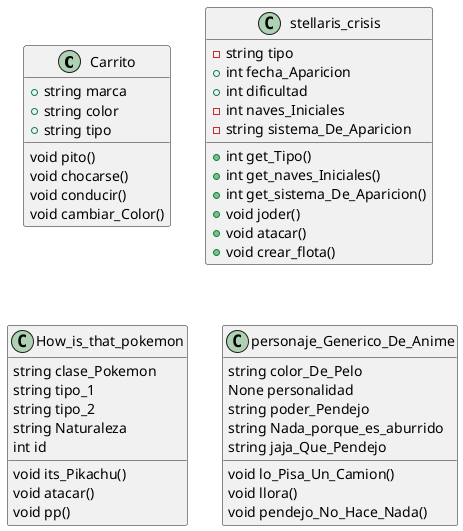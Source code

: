 @startuml First 

class Carrito {
    +string marca
    +string color
    +string tipo 
    void pito()
    void chocarse()
    void conducir()
    void cambiar_Color()

}

class stellaris_crisis {
    -string tipo
    +int fecha_Aparicion
    +int dificultad
    -int naves_Iniciales
    -string sistema_De_Aparicion
    
    +int get_Tipo()
    +int get_naves_Iniciales()
    +int get_sistema_De_Aparicion()
    +void joder()
    +void atacar()
    +void crear_flota()
}

class How_is_that_pokemon {
    string clase_Pokemon
    string tipo_1
    string tipo_2
    string Naturaleza
    int id

    void its_Pikachu()
    void atacar()
    void pp()
}

class personaje_Generico_De_Anime {
    string color_De_Pelo
    None personalidad
    string poder_Pendejo
    string Nada_porque_es_aburrido
    string jaja_Que_Pendejo

    void lo_Pisa_Un_Camion()
    void llora()
    void pendejo_No_Hace_Nada()




}

@enduml